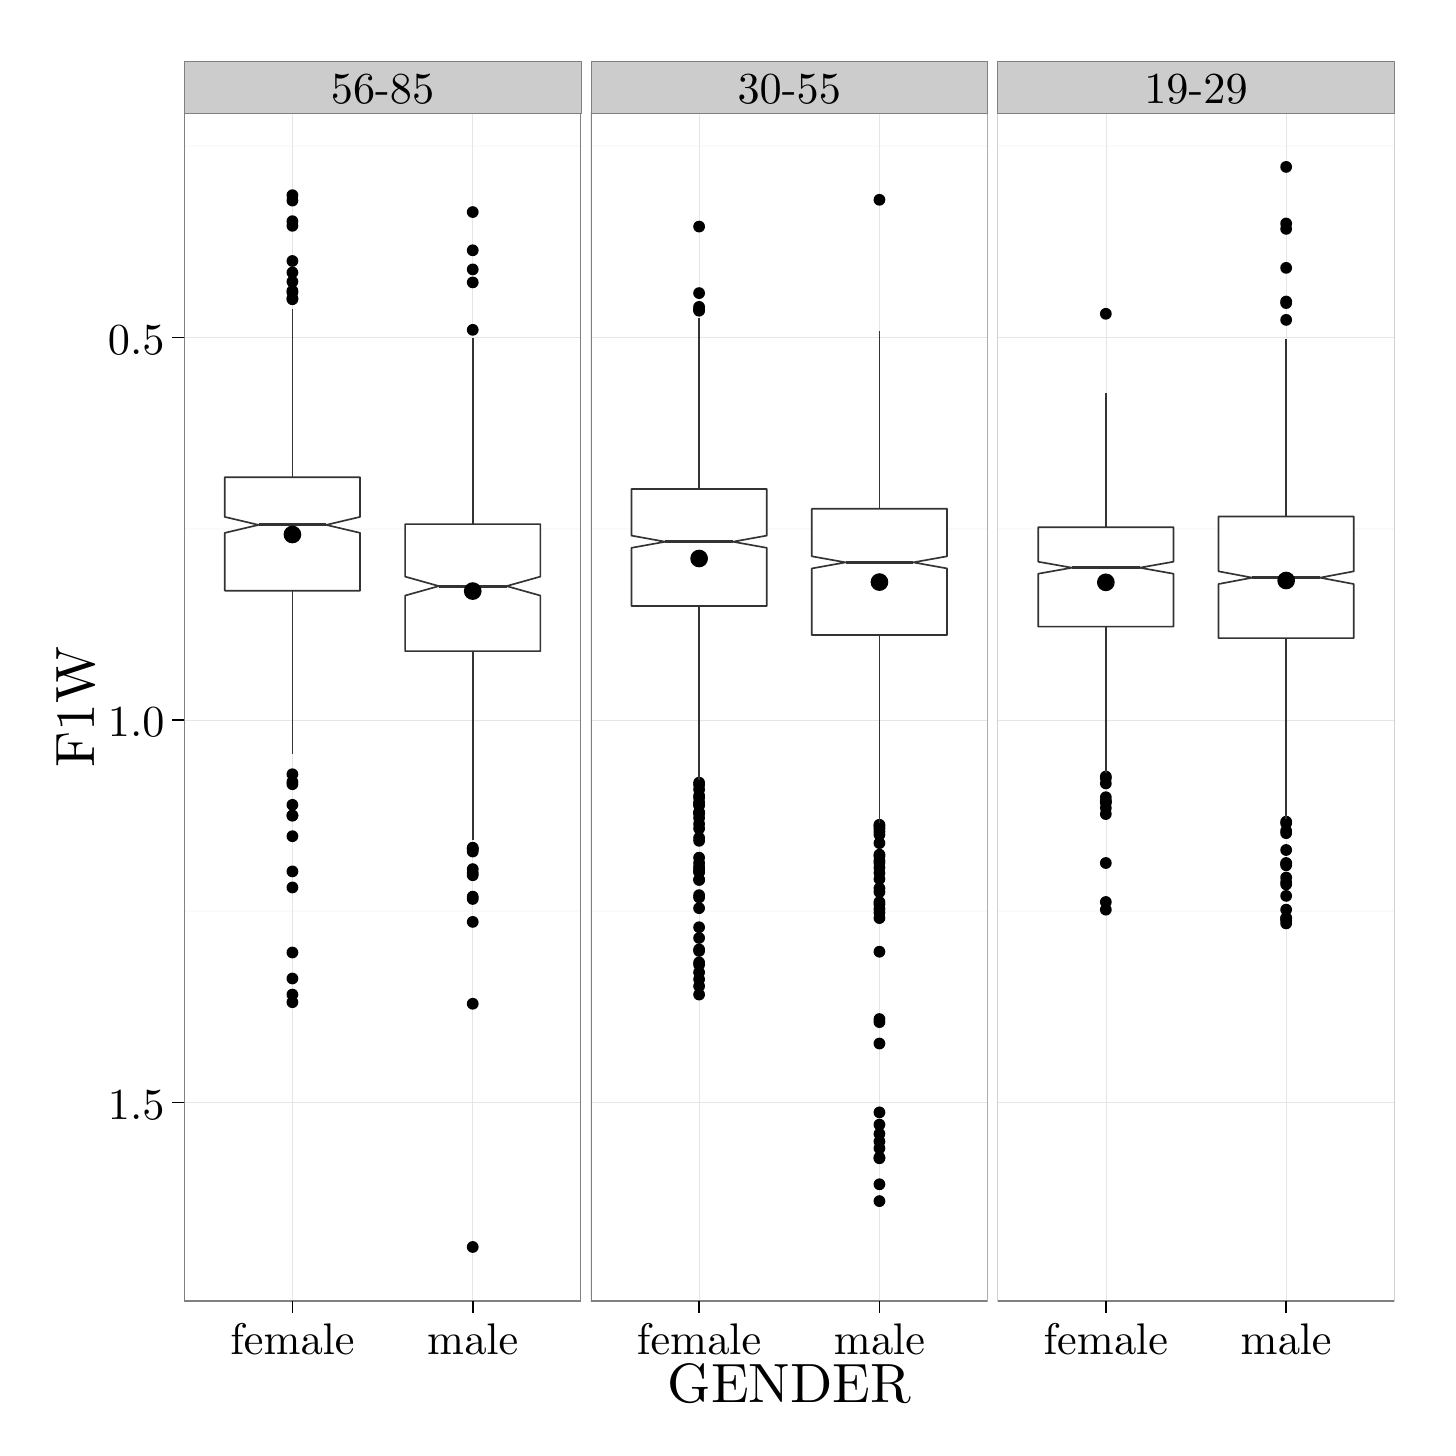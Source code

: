 % Created by tikzDevice version 0.8.1 on 2016-02-09 02:13:06
% !TEX encoding = UTF-8 Unicode
\begin{tikzpicture}[x=1pt,y=1pt]
\definecolor{fillColor}{RGB}{255,255,255}
\path[use as bounding box,fill=fillColor,fill opacity=0.00] (0,0) rectangle (505.89,505.89);
\begin{scope}
\path[clip] (  0.00,  0.00) rectangle (505.89,505.89);
\definecolor{drawColor}{RGB}{255,255,255}
\definecolor{fillColor}{RGB}{255,255,255}

\path[draw=drawColor,line width= 0.6pt,line join=round,line cap=round,fill=fillColor] (  0.00, -0.00) rectangle (505.89,505.89);
\end{scope}
\begin{scope}
\path[clip] ( 56.56, 45.77) rectangle (199.92,475.09);
\definecolor{fillColor}{RGB}{255,255,255}

\path[fill=fillColor] ( 56.56, 45.77) rectangle (199.92,475.09);
\definecolor{drawColor}{gray}{0.98}

\path[draw=drawColor,line width= 0.6pt,line join=round] ( 56.56,463.04) --
	(199.92,463.04);

\path[draw=drawColor,line width= 0.6pt,line join=round] ( 56.56,324.83) --
	(199.92,324.83);

\path[draw=drawColor,line width= 0.6pt,line join=round] ( 56.56,186.63) --
	(199.92,186.63);
\definecolor{drawColor}{gray}{0.90}

\path[draw=drawColor,line width= 0.2pt,line join=round] ( 56.56,393.93) --
	(199.92,393.93);

\path[draw=drawColor,line width= 0.2pt,line join=round] ( 56.56,255.73) --
	(199.92,255.73);

\path[draw=drawColor,line width= 0.2pt,line join=round] ( 56.56,117.53) --
	(199.92,117.53);

\path[draw=drawColor,line width= 0.2pt,line join=round] ( 95.66, 45.77) --
	( 95.66,475.09);

\path[draw=drawColor,line width= 0.2pt,line join=round] (160.82, 45.77) --
	(160.82,475.09);
\definecolor{fillColor}{RGB}{0,0,0}

\path[fill=fillColor] ( 95.66,233.34) circle (  2.13);

\path[fill=fillColor] ( 95.66,195.20) circle (  2.13);

\path[fill=fillColor] ( 95.66,232.51) circle (  2.13);

\path[fill=fillColor] ( 95.66,410.79) circle (  2.13);

\path[fill=fillColor] ( 95.66,201.00) circle (  2.13);

\path[fill=fillColor] ( 95.66,407.75) circle (  2.13);

\path[fill=fillColor] ( 95.66,225.05) circle (  2.13);

\path[fill=fillColor] ( 95.66,410.24) circle (  2.13);

\path[fill=fillColor] ( 95.66,213.72) circle (  2.13);

\path[fill=fillColor] ( 95.66,153.74) circle (  2.13);

\path[fill=fillColor] ( 95.66,221.18) circle (  2.13);

\path[fill=fillColor] ( 95.66,171.70) circle (  2.13);

\path[fill=fillColor] ( 95.66,156.50) circle (  2.13);

\path[fill=fillColor] ( 95.66,162.31) circle (  2.13);

\path[fill=fillColor] ( 95.66,221.18) circle (  2.13);

\path[fill=fillColor] ( 95.66,421.57) circle (  2.13);

\path[fill=fillColor] ( 95.66,445.35) circle (  2.13);

\path[fill=fillColor] ( 95.66,435.95) circle (  2.13);

\path[fill=fillColor] ( 95.66,434.29) circle (  2.13);

\path[fill=fillColor] ( 95.66,443.41) circle (  2.13);

\path[fill=fillColor] ( 95.66,414.11) circle (  2.13);

\path[fill=fillColor] ( 95.66,417.43) circle (  2.13);

\path[fill=fillColor] ( 95.66,236.11) circle (  2.13);

\path[fill=fillColor] ( 95.66,408.03) circle (  2.13);
\definecolor{drawColor}{gray}{0.20}

\path[draw=drawColor,line width= 0.6pt,line join=round] ( 95.66,343.42) -- ( 95.66,404.16);

\path[draw=drawColor,line width= 0.6pt,line join=round] ( 95.66,302.44) -- ( 95.66,243.29);
\definecolor{fillColor}{RGB}{255,255,255}

\path[draw=drawColor,line width= 0.6pt,line join=round,line cap=round,fill=fillColor] ( 71.23,343.42) --
	( 71.23,329.10) --
	( 83.44,326.21) --
	( 71.23,323.33) --
	( 71.23,302.44) --
	(120.10,302.44) --
	(120.10,323.33) --
	(107.88,326.21) --
	(120.10,329.10) --
	(120.10,343.42) --
	( 71.23,343.42) --
	cycle;

\path[draw=drawColor,line width= 1.1pt,line join=round] ( 83.44,326.21) -- (107.88,326.21);
\definecolor{fillColor}{RGB}{0,0,0}

\path[fill=fillColor] (160.82,425.44) circle (  2.13);

\path[fill=fillColor] (160.82,439.26) circle (  2.13);

\path[fill=fillColor] (160.82,413.84) circle (  2.13);

\path[fill=fillColor] (160.82,418.53) circle (  2.13);

\path[fill=fillColor] (160.82,153.18) circle (  2.13);

\path[fill=fillColor] (160.82,396.70) circle (  2.13);

\path[fill=fillColor] (160.82,208.19) circle (  2.13);

\path[fill=fillColor] (160.82,191.88) circle (  2.13);

\path[fill=fillColor] (160.82,201.83) circle (  2.13);

\path[fill=fillColor] (160.82,209.02) circle (  2.13);

\path[fill=fillColor] (160.82,209.57) circle (  2.13);

\path[fill=fillColor] (160.82,209.29) circle (  2.13);

\path[fill=fillColor] (160.82,200.45) circle (  2.13);

\path[fill=fillColor] (160.82,199.62) circle (  2.13);

\path[fill=fillColor] (160.82, 65.29) circle (  2.13);

\path[fill=fillColor] (160.82,191.05) circle (  2.13);

\path[fill=fillColor] (160.82,182.76) circle (  2.13);

\path[draw=drawColor,line width= 0.6pt,line join=round] (160.82,326.49) -- (160.82,393.66);

\path[draw=drawColor,line width= 0.6pt,line join=round] (160.82,280.61) -- (160.82,212.33);
\definecolor{fillColor}{RGB}{255,255,255}

\path[draw=drawColor,line width= 0.6pt,line join=round,line cap=round,fill=fillColor] (136.39,326.49) --
	(136.39,307.52) --
	(148.60,304.10) --
	(136.39,300.68) --
	(136.39,280.61) --
	(185.25,280.61) --
	(185.25,300.68) --
	(173.04,304.10) --
	(185.25,307.52) --
	(185.25,326.49) --
	(136.39,326.49) --
	cycle;

\path[draw=drawColor,line width= 1.1pt,line join=round] (148.60,304.10) -- (173.04,304.10);
\definecolor{fillColor}{RGB}{0,0,0}

\path[fill=fillColor] ( 95.66,322.74) circle (  3.20);

\path[fill=fillColor] (160.82,302.30) circle (  3.20);
\definecolor{drawColor}{gray}{0.50}

\path[draw=drawColor,line width= 0.6pt,line join=round,line cap=round] ( 56.56, 45.77) rectangle (199.92,475.09);
\end{scope}
\begin{scope}
\path[clip] (203.53, 45.77) rectangle (346.88,475.09);
\definecolor{fillColor}{RGB}{255,255,255}

\path[fill=fillColor] (203.53, 45.77) rectangle (346.88,475.09);
\definecolor{drawColor}{gray}{0.98}

\path[draw=drawColor,line width= 0.6pt,line join=round] (203.53,463.04) --
	(346.88,463.04);

\path[draw=drawColor,line width= 0.6pt,line join=round] (203.53,324.83) --
	(346.88,324.83);

\path[draw=drawColor,line width= 0.6pt,line join=round] (203.53,186.63) --
	(346.88,186.63);
\definecolor{drawColor}{gray}{0.90}

\path[draw=drawColor,line width= 0.2pt,line join=round] (203.53,393.93) --
	(346.88,393.93);

\path[draw=drawColor,line width= 0.2pt,line join=round] (203.53,255.73) --
	(346.88,255.73);

\path[draw=drawColor,line width= 0.2pt,line join=round] (203.53,117.53) --
	(346.88,117.53);

\path[draw=drawColor,line width= 0.2pt,line join=round] (242.62, 45.77) --
	(242.62,475.09);

\path[draw=drawColor,line width= 0.2pt,line join=round] (307.78, 45.77) --
	(307.78,475.09);
\definecolor{fillColor}{RGB}{0,0,0}

\path[fill=fillColor] (242.62,403.61) circle (  2.13);

\path[fill=fillColor] (242.62,403.88) circle (  2.13);

\path[fill=fillColor] (242.62,162.03) circle (  2.13);

\path[fill=fillColor] (242.62,156.50) circle (  2.13);

\path[fill=fillColor] (242.62,409.97) circle (  2.13);

\path[fill=fillColor] (242.62,212.06) circle (  2.13);

\path[fill=fillColor] (242.62,192.43) circle (  2.13);

\path[fill=fillColor] (242.62,404.16) circle (  2.13);

\path[fill=fillColor] (242.62,159.54) circle (  2.13);

\path[fill=fillColor] (242.62,220.35) circle (  2.13);

\path[fill=fillColor] (242.62,172.26) circle (  2.13);

\path[fill=fillColor] (242.62,404.99) circle (  2.13);

\path[fill=fillColor] (242.62,164.52) circle (  2.13);

\path[fill=fillColor] (242.62,232.24) circle (  2.13);

\path[fill=fillColor] (242.62,225.88) circle (  2.13);

\path[fill=fillColor] (242.62,176.95) circle (  2.13);

\path[fill=fillColor] (242.62,172.81) circle (  2.13);

\path[fill=fillColor] (242.62,187.73) circle (  2.13);

\path[fill=fillColor] (242.62,202.66) circle (  2.13);

\path[fill=fillColor] (242.62,224.77) circle (  2.13);

\path[fill=fillColor] (242.62,222.01) circle (  2.13);

\path[fill=fillColor] (242.62,201.83) circle (  2.13);

\path[fill=fillColor] (242.62,218.14) circle (  2.13);

\path[fill=fillColor] (242.62,204.04) circle (  2.13);

\path[fill=fillColor] (242.62,191.60) circle (  2.13);

\path[fill=fillColor] (242.62,180.82) circle (  2.13);

\path[fill=fillColor] (242.62,201.00) circle (  2.13);

\path[fill=fillColor] (242.62,213.16) circle (  2.13);

\path[fill=fillColor] (242.62,168.11) circle (  2.13);

\path[fill=fillColor] (242.62,167.28) circle (  2.13);

\path[fill=fillColor] (242.62,197.96) circle (  2.13);

\path[fill=fillColor] (242.62,228.37) circle (  2.13);

\path[fill=fillColor] (242.62,200.73) circle (  2.13);

\path[fill=fillColor] (242.62,434.01) circle (  2.13);

\path[fill=fillColor] (242.62,222.29) circle (  2.13);

\path[fill=fillColor] (242.62,205.98) circle (  2.13);

\path[fill=fillColor] (242.62,216.48) circle (  2.13);

\path[fill=fillColor] (242.62,230.58) circle (  2.13);

\path[fill=fillColor] (242.62,225.33) circle (  2.13);

\path[fill=fillColor] (242.62,227.54) circle (  2.13);

\path[fill=fillColor] (242.62,197.96) circle (  2.13);

\path[fill=fillColor] (242.62,222.29) circle (  2.13);

\path[fill=fillColor] (242.62,233.07) circle (  2.13);
\definecolor{drawColor}{gray}{0.20}

\path[draw=drawColor,line width= 0.6pt,line join=round] (242.62,339.21) -- (242.62,401.12);

\path[draw=drawColor,line width= 0.6pt,line join=round] (242.62,296.92) -- (242.62,233.89);
\definecolor{fillColor}{RGB}{255,255,255}

\path[draw=drawColor,line width= 0.6pt,line join=round,line cap=round,fill=fillColor] (218.19,339.21) --
	(218.19,322.34) --
	(230.41,320.13) --
	(218.19,317.93) --
	(218.19,296.92) --
	(267.06,296.92) --
	(267.06,317.93) --
	(254.84,320.13) --
	(267.06,322.34) --
	(267.06,339.21) --
	(218.19,339.21) --
	cycle;

\path[draw=drawColor,line width= 1.1pt,line join=round] (230.41,320.13) -- (254.84,320.13);
\definecolor{fillColor}{RGB}{0,0,0}

\path[fill=fillColor] (307.78,202.38) circle (  2.13);

\path[fill=fillColor] (307.78,200.45) circle (  2.13);

\path[fill=fillColor] (307.78,193.54) circle (  2.13);

\path[fill=fillColor] (307.78,204.87) circle (  2.13);

\path[fill=fillColor] (307.78,147.66) circle (  2.13);

\path[fill=fillColor] (307.78,206.53) circle (  2.13);

\path[fill=fillColor] (307.78,211.23) circle (  2.13);

\path[fill=fillColor] (307.78,217.31) circle (  2.13);

\path[fill=fillColor] (307.78,194.92) circle (  2.13);

\path[fill=fillColor] (307.78,217.86) circle (  2.13);

\path[fill=fillColor] (307.78,138.81) circle (  2.13);

\path[fill=fillColor] (307.78,207.08) circle (  2.13);

\path[fill=fillColor] (307.78,186.08) circle (  2.13);

\path[fill=fillColor] (307.78,215.38) circle (  2.13);

\path[fill=fillColor] (307.78,184.14) circle (  2.13);

\path[fill=fillColor] (307.78,214.27) circle (  2.13);

\path[fill=fillColor] (307.78,171.98) circle (  2.13);

\path[fill=fillColor] (307.78,189.12) circle (  2.13);

\path[fill=fillColor] (307.78, 81.87) circle (  2.13);

\path[fill=fillColor] (307.78,198.24) circle (  2.13);

\path[fill=fillColor] (307.78,216.48) circle (  2.13);

\path[fill=fillColor] (307.78,106.19) circle (  2.13);

\path[fill=fillColor] (307.78, 97.63) circle (  2.13);

\path[fill=fillColor] (307.78,146.55) circle (  2.13);

\path[fill=fillColor] (307.78, 87.95) circle (  2.13);

\path[fill=fillColor] (307.78,109.51) circle (  2.13);

\path[fill=fillColor] (307.78,187.46) circle (  2.13);

\path[fill=fillColor] (307.78,443.69) circle (  2.13);

\path[fill=fillColor] (307.78,189.95) circle (  2.13);

\path[fill=fillColor] (307.78,113.93) circle (  2.13);

\path[fill=fillColor] (307.78, 97.35) circle (  2.13);

\path[fill=fillColor] (307.78,103.43) circle (  2.13);

\path[fill=fillColor] (307.78,204.04) circle (  2.13);

\path[fill=fillColor] (307.78,100.94) circle (  2.13);

\path[draw=drawColor,line width= 0.6pt,line join=round] (307.78,332.02) -- (307.78,396.42);

\path[draw=drawColor,line width= 0.6pt,line join=round] (307.78,286.41) -- (307.78,218.42);
\definecolor{fillColor}{RGB}{255,255,255}

\path[draw=drawColor,line width= 0.6pt,line join=round,line cap=round,fill=fillColor] (283.35,332.02) --
	(283.35,314.86) --
	(295.57,312.67) --
	(283.35,310.48) --
	(283.35,286.41) --
	(332.22,286.41) --
	(332.22,310.48) --
	(320.00,312.67) --
	(332.22,314.86) --
	(332.22,332.02) --
	(283.35,332.02) --
	cycle;

\path[draw=drawColor,line width= 1.1pt,line join=round] (295.57,312.67) -- (320.00,312.67);
\definecolor{fillColor}{RGB}{0,0,0}

\path[fill=fillColor] (242.62,314.07) circle (  3.20);

\path[fill=fillColor] (307.78,305.55) circle (  3.20);
\definecolor{drawColor}{gray}{0.50}

\path[draw=drawColor,line width= 0.6pt,line join=round,line cap=round] (203.53, 45.77) rectangle (346.88,475.09);
\end{scope}
\begin{scope}
\path[clip] (350.49, 45.77) rectangle (493.85,475.09);
\definecolor{fillColor}{RGB}{255,255,255}

\path[fill=fillColor] (350.49, 45.77) rectangle (493.85,475.09);
\definecolor{drawColor}{gray}{0.98}

\path[draw=drawColor,line width= 0.6pt,line join=round] (350.49,463.04) --
	(493.85,463.04);

\path[draw=drawColor,line width= 0.6pt,line join=round] (350.49,324.83) --
	(493.85,324.83);

\path[draw=drawColor,line width= 0.6pt,line join=round] (350.49,186.63) --
	(493.85,186.63);
\definecolor{drawColor}{gray}{0.90}

\path[draw=drawColor,line width= 0.2pt,line join=round] (350.49,393.93) --
	(493.85,393.93);

\path[draw=drawColor,line width= 0.2pt,line join=round] (350.49,255.73) --
	(493.85,255.73);

\path[draw=drawColor,line width= 0.2pt,line join=round] (350.49,117.53) --
	(493.85,117.53);

\path[draw=drawColor,line width= 0.2pt,line join=round] (389.59, 45.77) --
	(389.59,475.09);

\path[draw=drawColor,line width= 0.2pt,line join=round] (454.75, 45.77) --
	(454.75,475.09);
\definecolor{fillColor}{RGB}{0,0,0}

\path[fill=fillColor] (389.59,204.04) circle (  2.13);

\path[fill=fillColor] (389.59,189.95) circle (  2.13);

\path[fill=fillColor] (389.59,223.94) circle (  2.13);

\path[fill=fillColor] (389.59,227.81) circle (  2.13);

\path[fill=fillColor] (389.59,402.50) circle (  2.13);

\path[fill=fillColor] (389.59,226.16) circle (  2.13);

\path[fill=fillColor] (389.59,226.43) circle (  2.13);

\path[fill=fillColor] (389.59,235.28) circle (  2.13);

\path[fill=fillColor] (389.59,234.72) circle (  2.13);

\path[fill=fillColor] (389.59,232.79) circle (  2.13);

\path[fill=fillColor] (389.59,225.88) circle (  2.13);

\path[fill=fillColor] (389.59,187.18) circle (  2.13);

\path[fill=fillColor] (389.59,221.73) circle (  2.13);
\definecolor{drawColor}{gray}{0.20}

\path[draw=drawColor,line width= 0.6pt,line join=round] (389.59,325.39) -- (389.59,374.03);

\path[draw=drawColor,line width= 0.6pt,line join=round] (389.59,289.45) -- (389.59,236.66);
\definecolor{fillColor}{RGB}{255,255,255}

\path[draw=drawColor,line width= 0.6pt,line join=round,line cap=round,fill=fillColor] (365.15,325.39) --
	(365.15,312.90) --
	(377.37,310.74) --
	(365.15,308.57) --
	(365.15,289.45) --
	(414.02,289.45) --
	(414.02,308.57) --
	(401.81,310.74) --
	(414.02,312.90) --
	(414.02,325.39) --
	(365.15,325.39) --
	cycle;

\path[draw=drawColor,line width= 1.1pt,line join=round] (377.37,310.74) -- (401.81,310.74);
\definecolor{fillColor}{RGB}{0,0,0}

\path[fill=fillColor] (454.75,433.18) circle (  2.13);

\path[fill=fillColor] (454.75,197.13) circle (  2.13);

\path[fill=fillColor] (454.75,455.57) circle (  2.13);

\path[fill=fillColor] (454.75,187.18) circle (  2.13);

\path[fill=fillColor] (454.75,400.29) circle (  2.13);

\path[fill=fillColor] (454.75,198.79) circle (  2.13);

\path[fill=fillColor] (454.75,419.09) circle (  2.13);

\path[fill=fillColor] (454.75,183.31) circle (  2.13);

\path[fill=fillColor] (454.75,406.37) circle (  2.13);

\path[fill=fillColor] (454.75,208.74) circle (  2.13);

\path[fill=fillColor] (454.75,196.30) circle (  2.13);

\path[fill=fillColor] (454.75,435.12) circle (  2.13);

\path[fill=fillColor] (454.75,215.65) circle (  2.13);

\path[fill=fillColor] (454.75,184.14) circle (  2.13);

\path[fill=fillColor] (454.75,204.04) circle (  2.13);

\path[fill=fillColor] (454.75,218.42) circle (  2.13);

\path[fill=fillColor] (454.75,182.21) circle (  2.13);

\path[fill=fillColor] (454.75,406.93) circle (  2.13);

\path[fill=fillColor] (454.75,203.21) circle (  2.13);

\path[fill=fillColor] (454.75,214.82) circle (  2.13);

\path[fill=fillColor] (454.75,184.14) circle (  2.13);

\path[fill=fillColor] (454.75,192.16) circle (  2.13);

\path[fill=fillColor] (454.75,218.97) circle (  2.13);

\path[fill=fillColor] (454.75,203.77) circle (  2.13);

\path[draw=drawColor,line width= 0.6pt,line join=round] (454.75,329.25) -- (454.75,393.38);

\path[draw=drawColor,line width= 0.6pt,line join=round] (454.75,285.31) -- (454.75,220.07);
\definecolor{fillColor}{RGB}{255,255,255}

\path[draw=drawColor,line width= 0.6pt,line join=round,line cap=round,fill=fillColor] (430.31,329.25) --
	(430.31,309.43) --
	(442.53,307.14) --
	(430.31,304.85) --
	(430.31,285.31) --
	(479.18,285.31) --
	(479.18,304.85) --
	(466.97,307.14) --
	(479.18,309.43) --
	(479.18,329.25) --
	(430.31,329.25) --
	cycle;

\path[draw=drawColor,line width= 1.1pt,line join=round] (442.53,307.14) -- (466.97,307.14);
\definecolor{fillColor}{RGB}{0,0,0}

\path[fill=fillColor] (389.59,305.46) circle (  3.20);

\path[fill=fillColor] (454.75,306.12) circle (  3.20);
\definecolor{drawColor}{gray}{0.50}

\path[draw=drawColor,line width= 0.6pt,line join=round,line cap=round] (350.49, 45.77) rectangle (493.85,475.09);
\end{scope}
\begin{scope}
\path[clip] (  0.00,  0.00) rectangle (505.89,505.89);
\definecolor{drawColor}{gray}{0.50}
\definecolor{fillColor}{gray}{0.80}

\path[draw=drawColor,line width= 0.2pt,line join=round,line cap=round,fill=fillColor] ( 56.56,475.09) rectangle (199.92,493.85);
\definecolor{drawColor}{RGB}{0,0,0}

\node[text=drawColor,anchor=base,inner sep=0pt, outer sep=0pt, scale=  1.60] at (128.24,478.43) {56-85};
\end{scope}
\begin{scope}
\path[clip] (  0.00,  0.00) rectangle (505.89,505.89);
\definecolor{drawColor}{gray}{0.50}
\definecolor{fillColor}{gray}{0.80}

\path[draw=drawColor,line width= 0.2pt,line join=round,line cap=round,fill=fillColor] (203.53,475.09) rectangle (346.88,493.85);
\definecolor{drawColor}{RGB}{0,0,0}

\node[text=drawColor,anchor=base,inner sep=0pt, outer sep=0pt, scale=  1.60] at (275.20,478.43) {30-55};
\end{scope}
\begin{scope}
\path[clip] (  0.00,  0.00) rectangle (505.89,505.89);
\definecolor{drawColor}{gray}{0.50}
\definecolor{fillColor}{gray}{0.80}

\path[draw=drawColor,line width= 0.2pt,line join=round,line cap=round,fill=fillColor] (350.49,475.09) rectangle (493.85,493.85);
\definecolor{drawColor}{RGB}{0,0,0}

\node[text=drawColor,anchor=base,inner sep=0pt, outer sep=0pt, scale=  1.60] at (422.17,478.43) {19-29};
\end{scope}
\begin{scope}
\path[clip] (  0.00,  0.00) rectangle (505.89,505.89);
\definecolor{drawColor}{RGB}{0,0,0}

\node[text=drawColor,anchor=base east,inner sep=0pt, outer sep=0pt, scale=  1.60] at ( 49.45,387.90) {0.5};

\node[text=drawColor,anchor=base east,inner sep=0pt, outer sep=0pt, scale=  1.60] at ( 49.45,249.70) {1.0};

\node[text=drawColor,anchor=base east,inner sep=0pt, outer sep=0pt, scale=  1.60] at ( 49.45,111.49) {1.5};
\end{scope}
\begin{scope}
\path[clip] (  0.00,  0.00) rectangle (505.89,505.89);
\definecolor{drawColor}{RGB}{0,0,0}

\path[draw=drawColor,line width= 0.6pt,line join=round] ( 52.30,393.93) --
	( 56.56,393.93);

\path[draw=drawColor,line width= 0.6pt,line join=round] ( 52.30,255.73) --
	( 56.56,255.73);

\path[draw=drawColor,line width= 0.6pt,line join=round] ( 52.30,117.53) --
	( 56.56,117.53);
\end{scope}
\begin{scope}
\path[clip] (  0.00,  0.00) rectangle (505.89,505.89);
\definecolor{drawColor}{RGB}{0,0,0}

\path[draw=drawColor,line width= 0.6pt,line join=round] ( 95.66, 41.50) --
	( 95.66, 45.77);

\path[draw=drawColor,line width= 0.6pt,line join=round] (160.82, 41.50) --
	(160.82, 45.77);
\end{scope}
\begin{scope}
\path[clip] (  0.00,  0.00) rectangle (505.89,505.89);
\definecolor{drawColor}{RGB}{0,0,0}

\node[text=drawColor,anchor=base,inner sep=0pt, outer sep=0pt, scale=  1.60] at ( 95.66, 26.59) {female};

\node[text=drawColor,anchor=base,inner sep=0pt, outer sep=0pt, scale=  1.60] at (160.82, 26.59) {male};
\end{scope}
\begin{scope}
\path[clip] (  0.00,  0.00) rectangle (505.89,505.89);
\definecolor{drawColor}{RGB}{0,0,0}

\path[draw=drawColor,line width= 0.6pt,line join=round] (242.62, 41.50) --
	(242.62, 45.77);

\path[draw=drawColor,line width= 0.6pt,line join=round] (307.78, 41.50) --
	(307.78, 45.77);
\end{scope}
\begin{scope}
\path[clip] (  0.00,  0.00) rectangle (505.89,505.89);
\definecolor{drawColor}{RGB}{0,0,0}

\node[text=drawColor,anchor=base,inner sep=0pt, outer sep=0pt, scale=  1.60] at (242.62, 26.59) {female};

\node[text=drawColor,anchor=base,inner sep=0pt, outer sep=0pt, scale=  1.60] at (307.78, 26.59) {male};
\end{scope}
\begin{scope}
\path[clip] (  0.00,  0.00) rectangle (505.89,505.89);
\definecolor{drawColor}{RGB}{0,0,0}

\path[draw=drawColor,line width= 0.6pt,line join=round] (389.59, 41.50) --
	(389.59, 45.77);

\path[draw=drawColor,line width= 0.6pt,line join=round] (454.75, 41.50) --
	(454.75, 45.77);
\end{scope}
\begin{scope}
\path[clip] (  0.00,  0.00) rectangle (505.89,505.89);
\definecolor{drawColor}{RGB}{0,0,0}

\node[text=drawColor,anchor=base,inner sep=0pt, outer sep=0pt, scale=  1.60] at (389.59, 26.59) {female};

\node[text=drawColor,anchor=base,inner sep=0pt, outer sep=0pt, scale=  1.60] at (454.75, 26.59) {male};
\end{scope}
\begin{scope}
\path[clip] (  0.00,  0.00) rectangle (505.89,505.89);
\definecolor{drawColor}{RGB}{0,0,0}

\node[text=drawColor,anchor=base,inner sep=0pt, outer sep=0pt, scale=  2.00] at (275.20,  9.03) {GENDER};
\end{scope}
\begin{scope}
\path[clip] (  0.00,  0.00) rectangle (505.89,505.89);
\definecolor{drawColor}{RGB}{0,0,0}

\node[text=drawColor,rotate= 90.00,anchor=base,inner sep=0pt, outer sep=0pt, scale=  2.00] at ( 24.12,260.43) {F1W};
\end{scope}
\end{tikzpicture}

